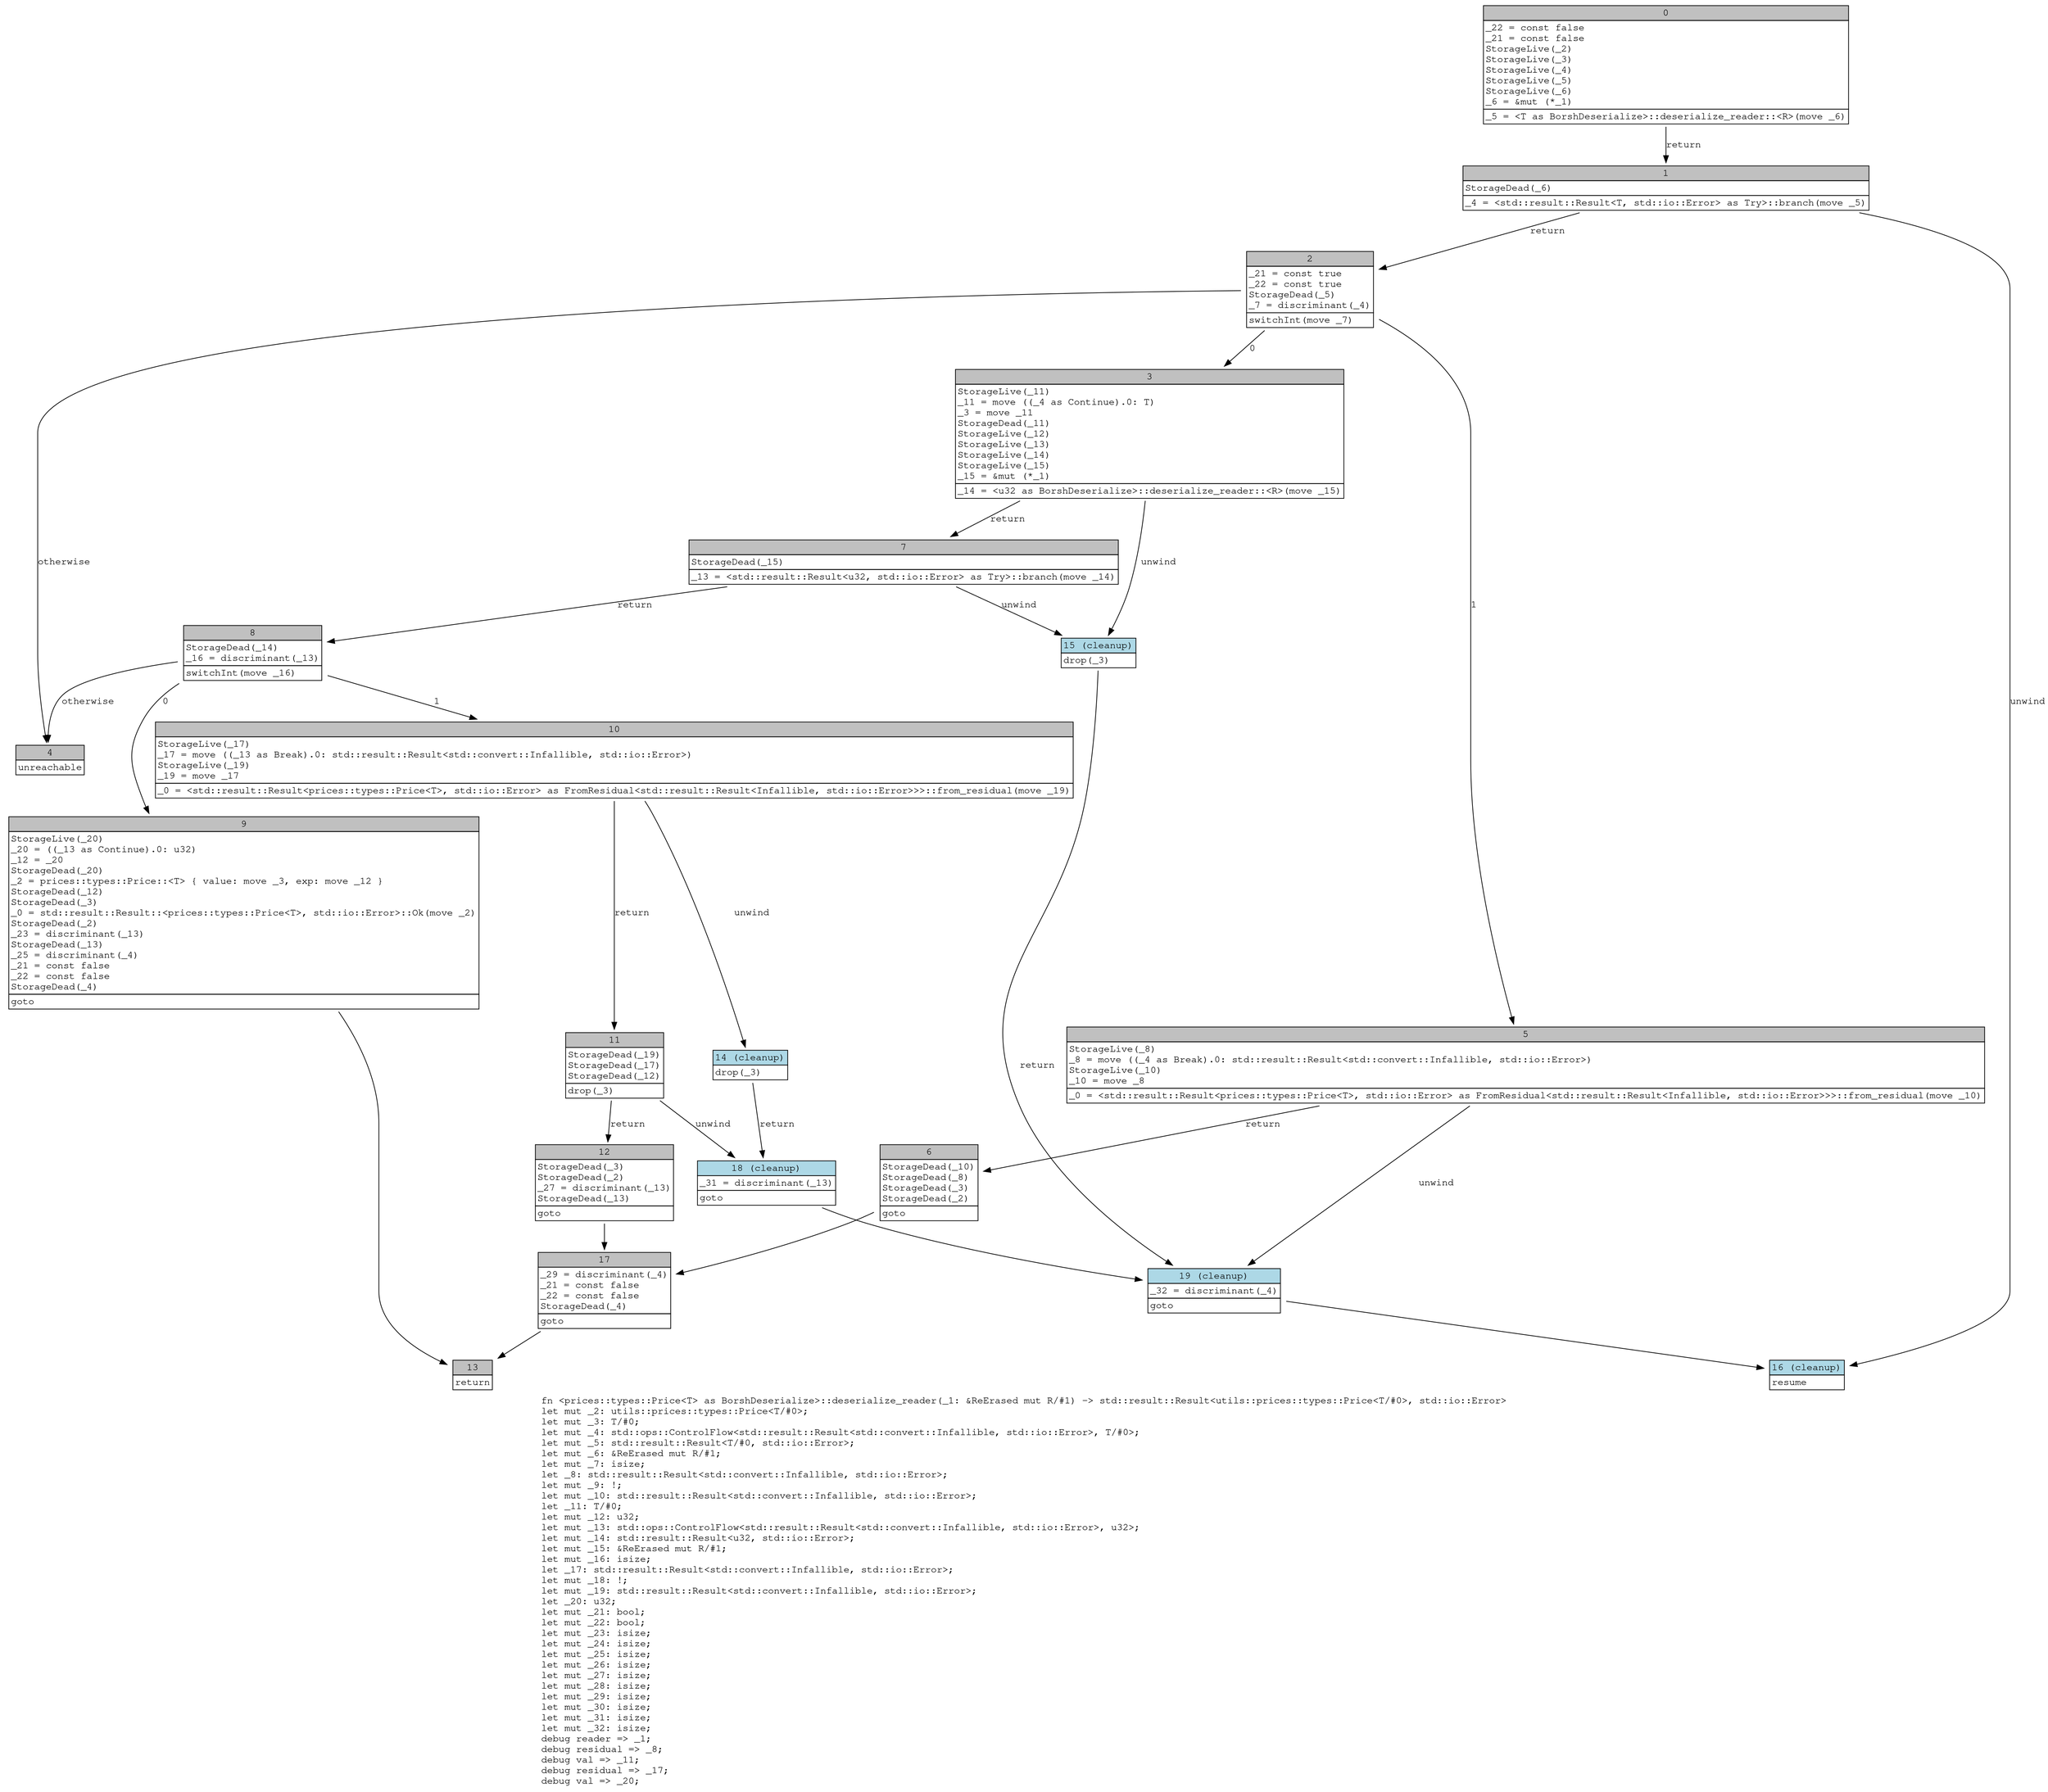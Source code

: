 digraph Mir_0_12394 {
    graph [fontname="Courier, monospace"];
    node [fontname="Courier, monospace"];
    edge [fontname="Courier, monospace"];
    label=<fn &lt;prices::types::Price&lt;T&gt; as BorshDeserialize&gt;::deserialize_reader(_1: &amp;ReErased mut R/#1) -&gt; std::result::Result&lt;utils::prices::types::Price&lt;T/#0&gt;, std::io::Error&gt;<br align="left"/>let mut _2: utils::prices::types::Price&lt;T/#0&gt;;<br align="left"/>let mut _3: T/#0;<br align="left"/>let mut _4: std::ops::ControlFlow&lt;std::result::Result&lt;std::convert::Infallible, std::io::Error&gt;, T/#0&gt;;<br align="left"/>let mut _5: std::result::Result&lt;T/#0, std::io::Error&gt;;<br align="left"/>let mut _6: &amp;ReErased mut R/#1;<br align="left"/>let mut _7: isize;<br align="left"/>let _8: std::result::Result&lt;std::convert::Infallible, std::io::Error&gt;;<br align="left"/>let mut _9: !;<br align="left"/>let mut _10: std::result::Result&lt;std::convert::Infallible, std::io::Error&gt;;<br align="left"/>let _11: T/#0;<br align="left"/>let mut _12: u32;<br align="left"/>let mut _13: std::ops::ControlFlow&lt;std::result::Result&lt;std::convert::Infallible, std::io::Error&gt;, u32&gt;;<br align="left"/>let mut _14: std::result::Result&lt;u32, std::io::Error&gt;;<br align="left"/>let mut _15: &amp;ReErased mut R/#1;<br align="left"/>let mut _16: isize;<br align="left"/>let _17: std::result::Result&lt;std::convert::Infallible, std::io::Error&gt;;<br align="left"/>let mut _18: !;<br align="left"/>let mut _19: std::result::Result&lt;std::convert::Infallible, std::io::Error&gt;;<br align="left"/>let _20: u32;<br align="left"/>let mut _21: bool;<br align="left"/>let mut _22: bool;<br align="left"/>let mut _23: isize;<br align="left"/>let mut _24: isize;<br align="left"/>let mut _25: isize;<br align="left"/>let mut _26: isize;<br align="left"/>let mut _27: isize;<br align="left"/>let mut _28: isize;<br align="left"/>let mut _29: isize;<br align="left"/>let mut _30: isize;<br align="left"/>let mut _31: isize;<br align="left"/>let mut _32: isize;<br align="left"/>debug reader =&gt; _1;<br align="left"/>debug residual =&gt; _8;<br align="left"/>debug val =&gt; _11;<br align="left"/>debug residual =&gt; _17;<br align="left"/>debug val =&gt; _20;<br align="left"/>>;
    bb0__0_12394 [shape="none", label=<<table border="0" cellborder="1" cellspacing="0"><tr><td bgcolor="gray" align="center" colspan="1">0</td></tr><tr><td align="left" balign="left">_22 = const false<br/>_21 = const false<br/>StorageLive(_2)<br/>StorageLive(_3)<br/>StorageLive(_4)<br/>StorageLive(_5)<br/>StorageLive(_6)<br/>_6 = &amp;mut (*_1)<br/></td></tr><tr><td align="left">_5 = &lt;T as BorshDeserialize&gt;::deserialize_reader::&lt;R&gt;(move _6)</td></tr></table>>];
    bb1__0_12394 [shape="none", label=<<table border="0" cellborder="1" cellspacing="0"><tr><td bgcolor="gray" align="center" colspan="1">1</td></tr><tr><td align="left" balign="left">StorageDead(_6)<br/></td></tr><tr><td align="left">_4 = &lt;std::result::Result&lt;T, std::io::Error&gt; as Try&gt;::branch(move _5)</td></tr></table>>];
    bb2__0_12394 [shape="none", label=<<table border="0" cellborder="1" cellspacing="0"><tr><td bgcolor="gray" align="center" colspan="1">2</td></tr><tr><td align="left" balign="left">_21 = const true<br/>_22 = const true<br/>StorageDead(_5)<br/>_7 = discriminant(_4)<br/></td></tr><tr><td align="left">switchInt(move _7)</td></tr></table>>];
    bb3__0_12394 [shape="none", label=<<table border="0" cellborder="1" cellspacing="0"><tr><td bgcolor="gray" align="center" colspan="1">3</td></tr><tr><td align="left" balign="left">StorageLive(_11)<br/>_11 = move ((_4 as Continue).0: T)<br/>_3 = move _11<br/>StorageDead(_11)<br/>StorageLive(_12)<br/>StorageLive(_13)<br/>StorageLive(_14)<br/>StorageLive(_15)<br/>_15 = &amp;mut (*_1)<br/></td></tr><tr><td align="left">_14 = &lt;u32 as BorshDeserialize&gt;::deserialize_reader::&lt;R&gt;(move _15)</td></tr></table>>];
    bb4__0_12394 [shape="none", label=<<table border="0" cellborder="1" cellspacing="0"><tr><td bgcolor="gray" align="center" colspan="1">4</td></tr><tr><td align="left">unreachable</td></tr></table>>];
    bb5__0_12394 [shape="none", label=<<table border="0" cellborder="1" cellspacing="0"><tr><td bgcolor="gray" align="center" colspan="1">5</td></tr><tr><td align="left" balign="left">StorageLive(_8)<br/>_8 = move ((_4 as Break).0: std::result::Result&lt;std::convert::Infallible, std::io::Error&gt;)<br/>StorageLive(_10)<br/>_10 = move _8<br/></td></tr><tr><td align="left">_0 = &lt;std::result::Result&lt;prices::types::Price&lt;T&gt;, std::io::Error&gt; as FromResidual&lt;std::result::Result&lt;Infallible, std::io::Error&gt;&gt;&gt;::from_residual(move _10)</td></tr></table>>];
    bb6__0_12394 [shape="none", label=<<table border="0" cellborder="1" cellspacing="0"><tr><td bgcolor="gray" align="center" colspan="1">6</td></tr><tr><td align="left" balign="left">StorageDead(_10)<br/>StorageDead(_8)<br/>StorageDead(_3)<br/>StorageDead(_2)<br/></td></tr><tr><td align="left">goto</td></tr></table>>];
    bb7__0_12394 [shape="none", label=<<table border="0" cellborder="1" cellspacing="0"><tr><td bgcolor="gray" align="center" colspan="1">7</td></tr><tr><td align="left" balign="left">StorageDead(_15)<br/></td></tr><tr><td align="left">_13 = &lt;std::result::Result&lt;u32, std::io::Error&gt; as Try&gt;::branch(move _14)</td></tr></table>>];
    bb8__0_12394 [shape="none", label=<<table border="0" cellborder="1" cellspacing="0"><tr><td bgcolor="gray" align="center" colspan="1">8</td></tr><tr><td align="left" balign="left">StorageDead(_14)<br/>_16 = discriminant(_13)<br/></td></tr><tr><td align="left">switchInt(move _16)</td></tr></table>>];
    bb9__0_12394 [shape="none", label=<<table border="0" cellborder="1" cellspacing="0"><tr><td bgcolor="gray" align="center" colspan="1">9</td></tr><tr><td align="left" balign="left">StorageLive(_20)<br/>_20 = ((_13 as Continue).0: u32)<br/>_12 = _20<br/>StorageDead(_20)<br/>_2 = prices::types::Price::&lt;T&gt; { value: move _3, exp: move _12 }<br/>StorageDead(_12)<br/>StorageDead(_3)<br/>_0 = std::result::Result::&lt;prices::types::Price&lt;T&gt;, std::io::Error&gt;::Ok(move _2)<br/>StorageDead(_2)<br/>_23 = discriminant(_13)<br/>StorageDead(_13)<br/>_25 = discriminant(_4)<br/>_21 = const false<br/>_22 = const false<br/>StorageDead(_4)<br/></td></tr><tr><td align="left">goto</td></tr></table>>];
    bb10__0_12394 [shape="none", label=<<table border="0" cellborder="1" cellspacing="0"><tr><td bgcolor="gray" align="center" colspan="1">10</td></tr><tr><td align="left" balign="left">StorageLive(_17)<br/>_17 = move ((_13 as Break).0: std::result::Result&lt;std::convert::Infallible, std::io::Error&gt;)<br/>StorageLive(_19)<br/>_19 = move _17<br/></td></tr><tr><td align="left">_0 = &lt;std::result::Result&lt;prices::types::Price&lt;T&gt;, std::io::Error&gt; as FromResidual&lt;std::result::Result&lt;Infallible, std::io::Error&gt;&gt;&gt;::from_residual(move _19)</td></tr></table>>];
    bb11__0_12394 [shape="none", label=<<table border="0" cellborder="1" cellspacing="0"><tr><td bgcolor="gray" align="center" colspan="1">11</td></tr><tr><td align="left" balign="left">StorageDead(_19)<br/>StorageDead(_17)<br/>StorageDead(_12)<br/></td></tr><tr><td align="left">drop(_3)</td></tr></table>>];
    bb12__0_12394 [shape="none", label=<<table border="0" cellborder="1" cellspacing="0"><tr><td bgcolor="gray" align="center" colspan="1">12</td></tr><tr><td align="left" balign="left">StorageDead(_3)<br/>StorageDead(_2)<br/>_27 = discriminant(_13)<br/>StorageDead(_13)<br/></td></tr><tr><td align="left">goto</td></tr></table>>];
    bb13__0_12394 [shape="none", label=<<table border="0" cellborder="1" cellspacing="0"><tr><td bgcolor="gray" align="center" colspan="1">13</td></tr><tr><td align="left">return</td></tr></table>>];
    bb14__0_12394 [shape="none", label=<<table border="0" cellborder="1" cellspacing="0"><tr><td bgcolor="lightblue" align="center" colspan="1">14 (cleanup)</td></tr><tr><td align="left">drop(_3)</td></tr></table>>];
    bb15__0_12394 [shape="none", label=<<table border="0" cellborder="1" cellspacing="0"><tr><td bgcolor="lightblue" align="center" colspan="1">15 (cleanup)</td></tr><tr><td align="left">drop(_3)</td></tr></table>>];
    bb16__0_12394 [shape="none", label=<<table border="0" cellborder="1" cellspacing="0"><tr><td bgcolor="lightblue" align="center" colspan="1">16 (cleanup)</td></tr><tr><td align="left">resume</td></tr></table>>];
    bb17__0_12394 [shape="none", label=<<table border="0" cellborder="1" cellspacing="0"><tr><td bgcolor="gray" align="center" colspan="1">17</td></tr><tr><td align="left" balign="left">_29 = discriminant(_4)<br/>_21 = const false<br/>_22 = const false<br/>StorageDead(_4)<br/></td></tr><tr><td align="left">goto</td></tr></table>>];
    bb18__0_12394 [shape="none", label=<<table border="0" cellborder="1" cellspacing="0"><tr><td bgcolor="lightblue" align="center" colspan="1">18 (cleanup)</td></tr><tr><td align="left" balign="left">_31 = discriminant(_13)<br/></td></tr><tr><td align="left">goto</td></tr></table>>];
    bb19__0_12394 [shape="none", label=<<table border="0" cellborder="1" cellspacing="0"><tr><td bgcolor="lightblue" align="center" colspan="1">19 (cleanup)</td></tr><tr><td align="left" balign="left">_32 = discriminant(_4)<br/></td></tr><tr><td align="left">goto</td></tr></table>>];
    bb0__0_12394 -> bb1__0_12394 [label="return"];
    bb1__0_12394 -> bb2__0_12394 [label="return"];
    bb1__0_12394 -> bb16__0_12394 [label="unwind"];
    bb2__0_12394 -> bb3__0_12394 [label="0"];
    bb2__0_12394 -> bb5__0_12394 [label="1"];
    bb2__0_12394 -> bb4__0_12394 [label="otherwise"];
    bb3__0_12394 -> bb7__0_12394 [label="return"];
    bb3__0_12394 -> bb15__0_12394 [label="unwind"];
    bb5__0_12394 -> bb6__0_12394 [label="return"];
    bb5__0_12394 -> bb19__0_12394 [label="unwind"];
    bb6__0_12394 -> bb17__0_12394 [label=""];
    bb7__0_12394 -> bb8__0_12394 [label="return"];
    bb7__0_12394 -> bb15__0_12394 [label="unwind"];
    bb8__0_12394 -> bb9__0_12394 [label="0"];
    bb8__0_12394 -> bb10__0_12394 [label="1"];
    bb8__0_12394 -> bb4__0_12394 [label="otherwise"];
    bb9__0_12394 -> bb13__0_12394 [label=""];
    bb10__0_12394 -> bb11__0_12394 [label="return"];
    bb10__0_12394 -> bb14__0_12394 [label="unwind"];
    bb11__0_12394 -> bb12__0_12394 [label="return"];
    bb11__0_12394 -> bb18__0_12394 [label="unwind"];
    bb12__0_12394 -> bb17__0_12394 [label=""];
    bb14__0_12394 -> bb18__0_12394 [label="return"];
    bb15__0_12394 -> bb19__0_12394 [label="return"];
    bb17__0_12394 -> bb13__0_12394 [label=""];
    bb18__0_12394 -> bb19__0_12394 [label=""];
    bb19__0_12394 -> bb16__0_12394 [label=""];
}
